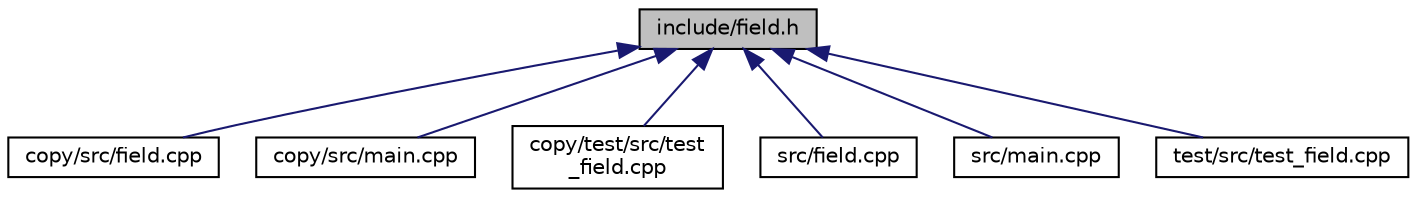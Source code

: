digraph "include/field.h"
{
 // LATEX_PDF_SIZE
  edge [fontname="Helvetica",fontsize="10",labelfontname="Helvetica",labelfontsize="10"];
  node [fontname="Helvetica",fontsize="10",shape=record];
  Node1 [label="include/field.h",height=0.2,width=0.4,color="black", fillcolor="grey75", style="filled", fontcolor="black",tooltip=" "];
  Node1 -> Node2 [dir="back",color="midnightblue",fontsize="10",style="solid",fontname="Helvetica"];
  Node2 [label="copy/src/field.cpp",height=0.2,width=0.4,color="black", fillcolor="white", style="filled",URL="$copy_2src_2field_8cpp.html",tooltip=" "];
  Node1 -> Node3 [dir="back",color="midnightblue",fontsize="10",style="solid",fontname="Helvetica"];
  Node3 [label="copy/src/main.cpp",height=0.2,width=0.4,color="black", fillcolor="white", style="filled",URL="$copy_2src_2main_8cpp.html",tooltip=" "];
  Node1 -> Node4 [dir="back",color="midnightblue",fontsize="10",style="solid",fontname="Helvetica"];
  Node4 [label="copy/test/src/test\l_field.cpp",height=0.2,width=0.4,color="black", fillcolor="white", style="filled",URL="$copy_2test_2src_2test__field_8cpp.html",tooltip=" "];
  Node1 -> Node5 [dir="back",color="midnightblue",fontsize="10",style="solid",fontname="Helvetica"];
  Node5 [label="src/field.cpp",height=0.2,width=0.4,color="black", fillcolor="white", style="filled",URL="$src_2field_8cpp.html",tooltip=" "];
  Node1 -> Node6 [dir="back",color="midnightblue",fontsize="10",style="solid",fontname="Helvetica"];
  Node6 [label="src/main.cpp",height=0.2,width=0.4,color="black", fillcolor="white", style="filled",URL="$src_2main_8cpp.html",tooltip=" "];
  Node1 -> Node7 [dir="back",color="midnightblue",fontsize="10",style="solid",fontname="Helvetica"];
  Node7 [label="test/src/test_field.cpp",height=0.2,width=0.4,color="black", fillcolor="white", style="filled",URL="$test_2src_2test__field_8cpp.html",tooltip=" "];
}

